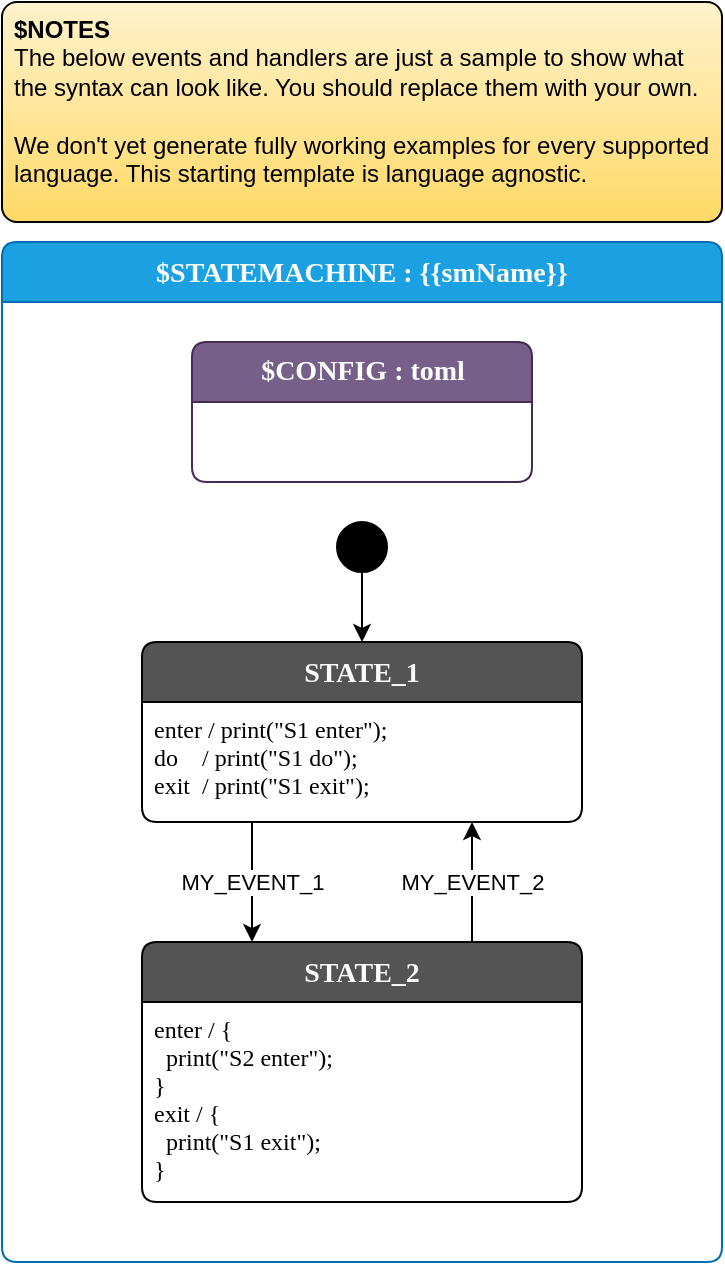<mxfile scale="1.2" border="0">
    <diagram name="Page-1" id="ahwWs56YI2XBYRBzwlqw">
        <mxGraphModel dx="1386" dy="1187" grid="1" gridSize="10" guides="1" tooltips="1" connect="1" arrows="1" fold="1" page="0" pageScale="1" pageWidth="850" pageHeight="1100" math="0" shadow="0">
            <root>
                <mxCell id="0"/>
                <mxCell id="1" parent="0"/>
                <mxCell id="57" value="&lt;b&gt;$NOTES&lt;/b&gt;&lt;br&gt;The below events and handlers are just a sample to show what the syntax can&amp;nbsp;look like. You should replace them with your own.&lt;br&gt;&lt;br&gt;We don't yet generate fully working examples for every supported language. This starting template is language agnostic." style="shape=rectangle;rounded=1;arcSize=15;absoluteArcSize=1;align=left;verticalAlign=top;whiteSpace=wrap;html=1;spacingLeft=4;strokeWidth=1;strokeColor=default;fillColor=#fff2cc;fontColor=#000000;gradientColor=#ffd966;" parent="1" vertex="1">
                    <mxGeometry x="840" y="-40" width="360" height="110" as="geometry"/>
                </mxCell>
                <mxCell id="ZIOTUwtG6jgaDJF-H-SD-57" value="$STATEMACHINE : {{smName}}" style="shape=swimlane;rotatable=0;align=center;verticalAlign=top;fontFamily=Lucida Console;startSize=30;fontSize=14;fontStyle=1;fontColor=#ffffff;fillColor=#1ba1e2;swimlaneFillColor=default;rounded=1;arcSize=15;absoluteArcSize=1;strokeColor=#006EAF;" parent="1" vertex="1">
                    <mxGeometry x="840" y="80" width="360" height="510" as="geometry"/>
                </mxCell>
                <mxCell id="ZIOTUwtG6jgaDJF-H-SD-58" value=" " style="fontFamily=Lucida Console;align=left;verticalAlign=top;fillColor=none;gradientColor=none;strokeColor=none;rounded=0;spacingLeft=4;resizable=0;movable=0;deletable=0;rotatable=0;autosize=1;" parent="ZIOTUwtG6jgaDJF-H-SD-57" vertex="1" connectable="0">
                    <mxGeometry y="30" width="30" height="20" as="geometry"/>
                </mxCell>
                <mxCell id="ZIOTUwtG6jgaDJF-H-SD-59" value="$initial_state" style="shape=ellipse;aspect=fixed;fillColor=#000000;resizable=0;rotatable=0;noLabel=1;" parent="ZIOTUwtG6jgaDJF-H-SD-57" vertex="1">
                    <mxGeometry x="167.5" y="140" width="25" height="25" as="geometry"/>
                </mxCell>
                <mxCell id="ZIOTUwtG6jgaDJF-H-SD-66" value="MY_EVENT_1" style="edgeStyle=orthogonalEdgeStyle;rounded=0;orthogonalLoop=1;jettySize=auto;html=1;exitX=0.25;exitY=1;exitDx=0;exitDy=0;entryX=0.25;entryY=0;entryDx=0;entryDy=0;" parent="ZIOTUwtG6jgaDJF-H-SD-57" source="ZIOTUwtG6jgaDJF-H-SD-60" target="ZIOTUwtG6jgaDJF-H-SD-62" edge="1">
                    <mxGeometry relative="1" as="geometry"/>
                </mxCell>
                <mxCell id="ZIOTUwtG6jgaDJF-H-SD-60" value="STATE_1" style="shape=swimlane;rotatable=0;align=center;verticalAlign=top;fontFamily=Lucida Console;startSize=30;fontSize=14;fontStyle=1;fontColor=#FAFAFA;fillColor=#545454;swimlaneFillColor=default;rounded=1;arcSize=15;absoluteArcSize=1;" parent="ZIOTUwtG6jgaDJF-H-SD-57" vertex="1">
                    <mxGeometry x="70" y="200" width="220" height="90" as="geometry"/>
                </mxCell>
                <mxCell id="ZIOTUwtG6jgaDJF-H-SD-61" value="enter / print(&quot;S1 enter&quot;);&#10;do    / print(&quot;S1 do&quot;);&#10;exit  / print(&quot;S1 exit&quot;);" style="fontFamily=Lucida Console;align=left;verticalAlign=top;fillColor=none;gradientColor=none;strokeColor=none;rounded=0;spacingLeft=4;resizable=0;movable=0;deletable=0;rotatable=0;autosize=1;" parent="ZIOTUwtG6jgaDJF-H-SD-60" vertex="1" connectable="0">
                    <mxGeometry y="30" width="210" height="60" as="geometry"/>
                </mxCell>
                <mxCell id="ZIOTUwtG6jgaDJF-H-SD-67" value="MY_EVENT_2" style="edgeStyle=orthogonalEdgeStyle;rounded=0;orthogonalLoop=1;jettySize=auto;html=1;exitX=0.75;exitY=0;exitDx=0;exitDy=0;entryX=0.75;entryY=1;entryDx=0;entryDy=0;" parent="ZIOTUwtG6jgaDJF-H-SD-57" source="ZIOTUwtG6jgaDJF-H-SD-62" target="ZIOTUwtG6jgaDJF-H-SD-60" edge="1">
                    <mxGeometry relative="1" as="geometry"/>
                </mxCell>
                <mxCell id="ZIOTUwtG6jgaDJF-H-SD-62" value="STATE_2" style="shape=swimlane;rotatable=0;align=center;verticalAlign=top;fontFamily=Lucida Console;startSize=30;fontSize=14;fontStyle=1;fontColor=#FAFAFA;fillColor=#545454;swimlaneFillColor=default;rounded=1;arcSize=15;absoluteArcSize=1;" parent="ZIOTUwtG6jgaDJF-H-SD-57" vertex="1">
                    <mxGeometry x="70" y="350" width="220" height="130" as="geometry"/>
                </mxCell>
                <mxCell id="ZIOTUwtG6jgaDJF-H-SD-63" value="enter / {&#10;  print(&quot;S2 enter&quot;);&#10;}&#10;exit / {&#10;  print(&quot;S1 exit&quot;);&#10;}" style="fontFamily=Lucida Console;align=left;verticalAlign=top;fillColor=none;gradientColor=none;strokeColor=none;rounded=0;spacingLeft=4;resizable=0;movable=0;deletable=0;rotatable=0;autosize=1;" parent="ZIOTUwtG6jgaDJF-H-SD-62" vertex="1" connectable="0">
                    <mxGeometry y="30" width="170" height="100" as="geometry"/>
                </mxCell>
                <mxCell id="ZIOTUwtG6jgaDJF-H-SD-64" style="rounded=0;" parent="ZIOTUwtG6jgaDJF-H-SD-57" source="ZIOTUwtG6jgaDJF-H-SD-59" target="ZIOTUwtG6jgaDJF-H-SD-60" edge="1">
                    <mxGeometry relative="1" as="geometry"/>
                </mxCell>
                <mxCell id="58" value="$CONFIG : toml" style="shape=swimlane;rotatable=0;align=center;verticalAlign=top;fontFamily=Lucida Console;startSize=30;fontSize=14;fontStyle=1;swimlaneFillColor=default;html=1;rounded=1;arcSize=15;absoluteArcSize=1;fillColor=#76608a;strokeColor=#432D57;fontColor=#ffffff;" vertex="1" collapsed="1" parent="ZIOTUwtG6jgaDJF-H-SD-57">
                    <mxGeometry x="95" y="50" width="170" height="70" as="geometry">
                        <mxRectangle width="840" height="650" as="alternateBounds"/>
                    </mxGeometry>
                </mxCell>
                <mxCell id="59" value="{{configToml}}" style="fontFamily=Lucida Console;align=left;verticalAlign=top;fillColor=none;gradientColor=none;strokeColor=none;rounded=0;spacingLeft=4;resizable=0;movable=0;deletable=0;rotatable=0;autosize=1;" vertex="1" connectable="0" parent="58">
                    <mxGeometry y="30" width="130" height="30" as="geometry"/>
                </mxCell>
                <mxCell id="80" value="&lt;b&gt;$NOTES&lt;/b&gt;&lt;br&gt;Feel free to delete the `$CONFIG : toml` node. It isn't required.&lt;br&gt;&lt;br&gt;Details here:&amp;nbsp;&lt;a href=&quot;https://github.com/StateSmith/StateSmith/issues/335&quot;&gt;https://github.com/StateSmith/StateSmith/issues/335&lt;/a&gt;" style="shape=rectangle;rounded=1;arcSize=15;absoluteArcSize=1;align=left;verticalAlign=top;whiteSpace=wrap;html=1;spacingLeft=4;strokeWidth=1;strokeColor=default;fillColor=#fff2cc;fontColor=#000000;gradientColor=#ffd966;" vertex="1" parent="58">
                    <mxGeometry y="-70" width="380" height="70" as="geometry"/>
                </mxCell>
            </root>
        </mxGraphModel>
    </diagram>
</mxfile>